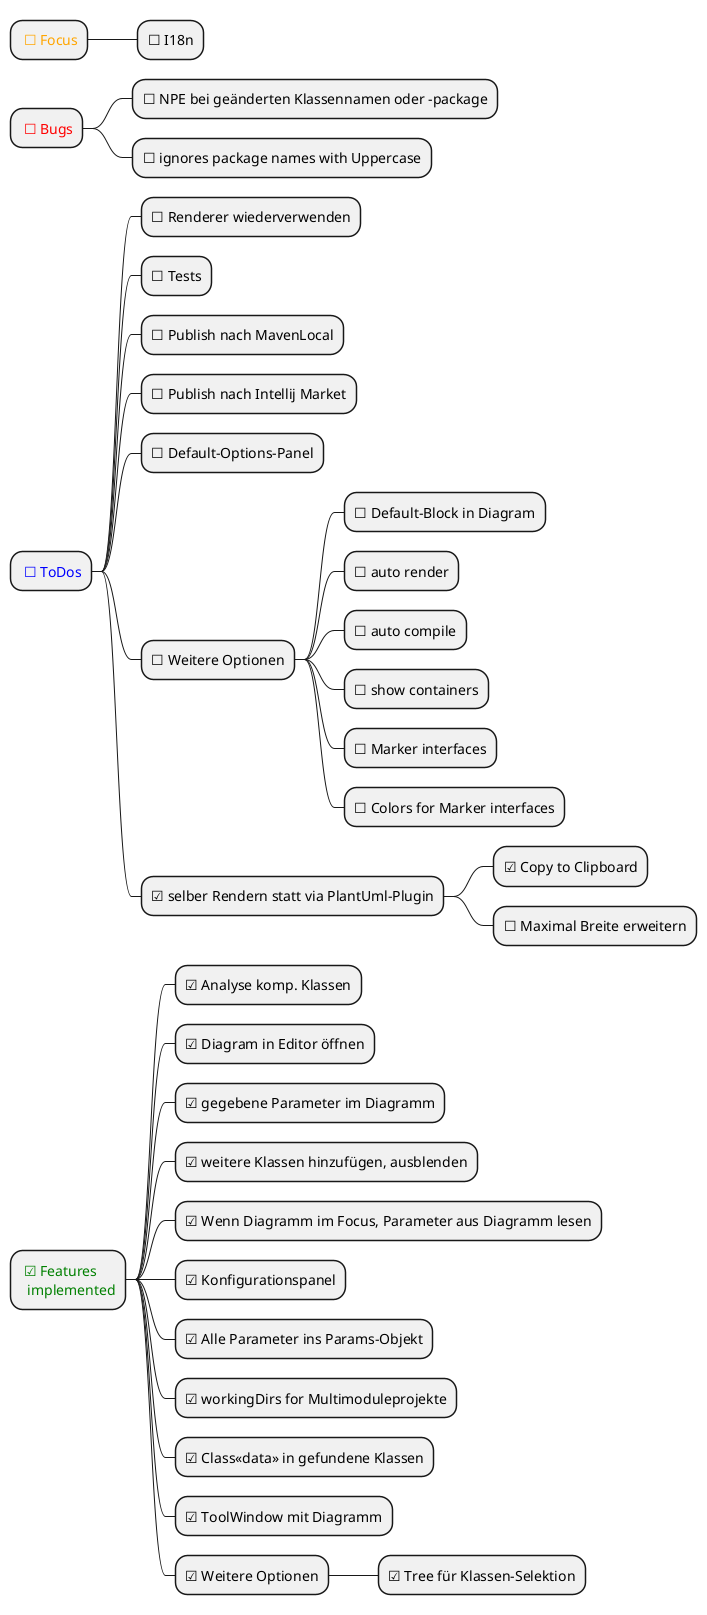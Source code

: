 @startmindmap
skinparam monochrome false

* <color:orange> ☐ Focus
** ☐ I18n

* <color:red> ☐ Bugs
** ☐ NPE bei geänderten Klassennamen oder -package
** ☐ ignores package names with Uppercase

* <color:blue> ☐ ToDos
** ☐ Renderer wiederverwenden
** ☐ Tests
** ☐ Publish nach MavenLocal
** ☐ Publish nach Intellij Market
** ☐ Default-Options-Panel
** ☐ Weitere Optionen
*** ☐ Default-Block in Diagram
*** ☐ auto render
*** ☐ auto compile
*** ☐ show containers
*** ☐ Marker interfaces
*** ☐ Colors for Marker interfaces
** ☑ selber Rendern statt via PlantUml-Plugin
*** ☑ Copy to Clipboard
*** ☐ Maximal Breite erweitern


* <color:green> ☑ Features\n <color:green> implemented
** ☑ Analyse komp. Klassen
** ☑ Diagram in Editor öffnen
** ☑ gegebene Parameter im Diagramm
** ☑ weitere Klassen hinzufügen, ausblenden
** ☑ Wenn Diagramm im Focus, Parameter aus Diagramm lesen
** ☑ Konfigurationspanel
** ☑ Alle Parameter ins Params-Objekt
** ☑ workingDirs for Multimoduleprojekte
** ☑ Class<<data>> in gefundene Klassen
** ☑ ToolWindow mit Diagramm
** ☑ Weitere Optionen
*** ☑ Tree für Klassen-Selektion

@endmindmap
